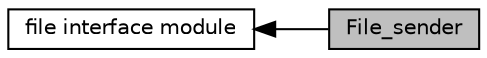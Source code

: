 digraph "File_sender"
{
  edge [fontname="Helvetica",fontsize="10",labelfontname="Helvetica",labelfontsize="10"];
  node [fontname="Helvetica",fontsize="10",shape=record];
  rankdir=LR;
  Node1 [label="file interface module",height=0.2,width=0.4,color="black", fillcolor="white", style="filled",URL="$group__file__ifc.html"];
  Node0 [label="File_sender",height=0.2,width=0.4,color="black", fillcolor="grey75", style="filled", fontcolor="black"];
  Node1->Node0 [shape=plaintext, dir="back", style="solid"];
}
